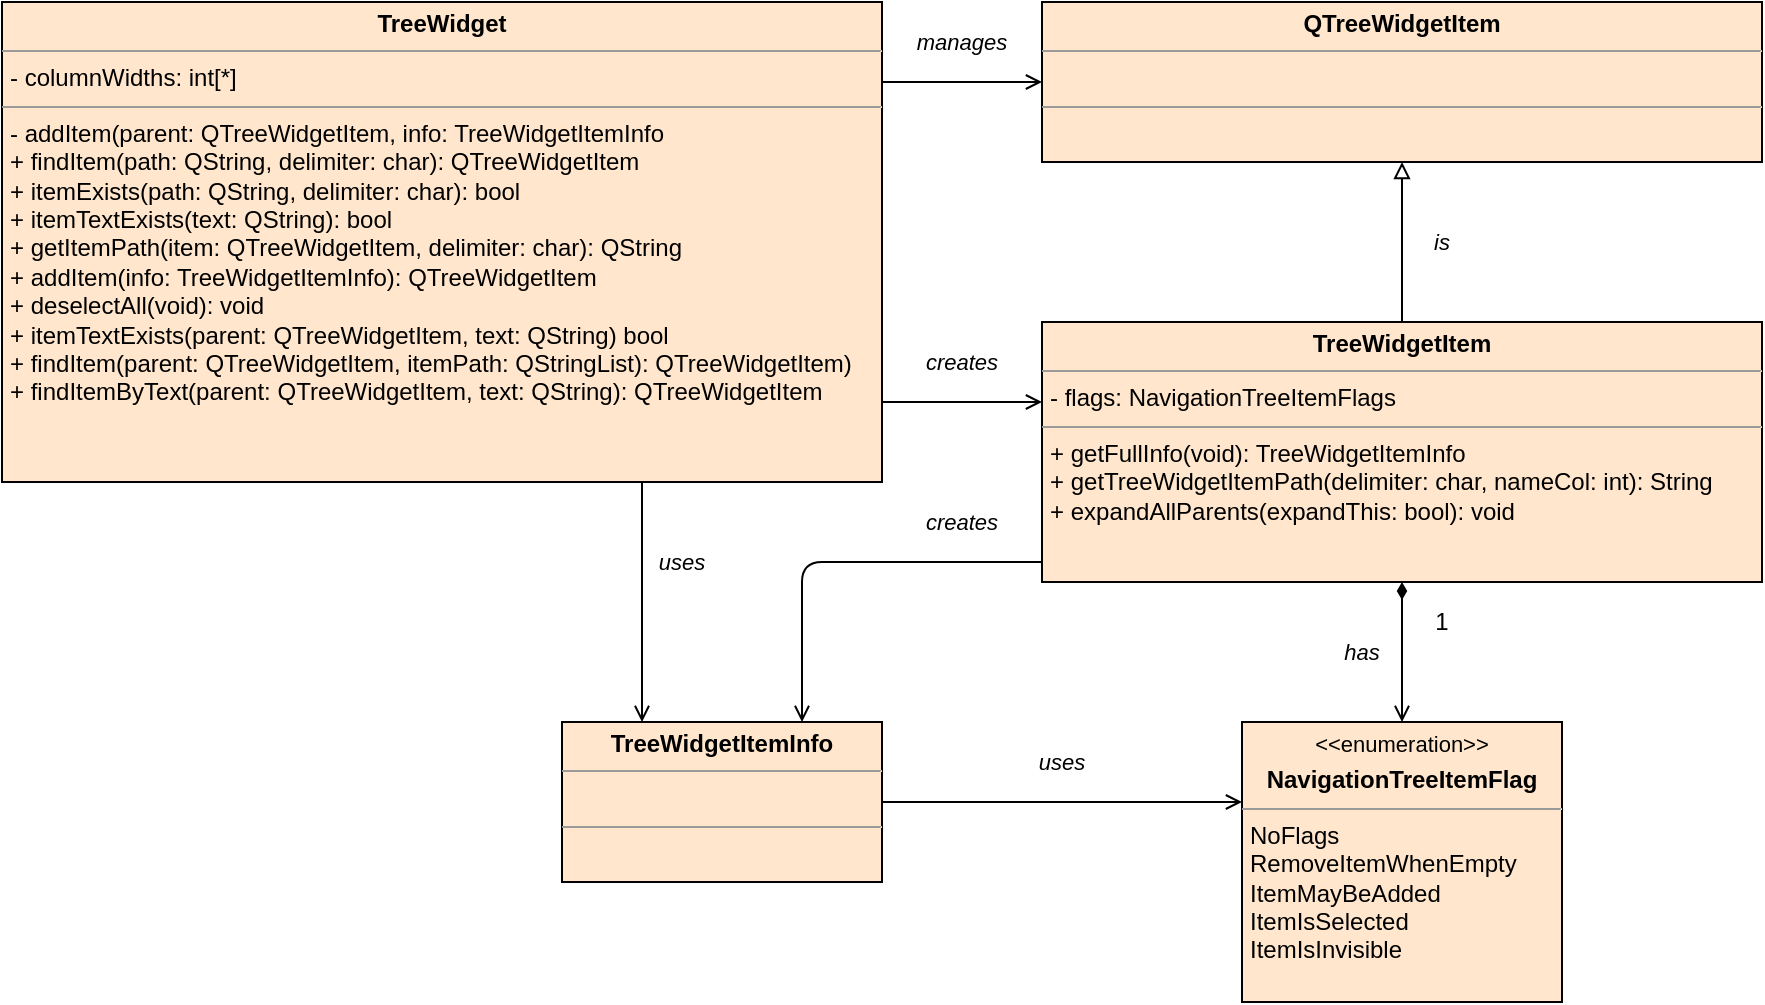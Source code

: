 <mxfile version="26.0.16">
  <diagram name="Page-1" id="_MKTxIS3bkG_bCggun3c">
    <mxGraphModel dx="2954" dy="1204" grid="1" gridSize="10" guides="1" tooltips="1" connect="1" arrows="1" fold="1" page="1" pageScale="1" pageWidth="1654" pageHeight="1169" math="0" shadow="0">
      <root>
        <mxCell id="0" />
        <mxCell id="1" parent="0" />
        <mxCell id="gNSWMHWRMmLLU9wpzko7-1" style="edgeStyle=orthogonalEdgeStyle;rounded=1;orthogonalLoop=1;jettySize=auto;html=1;curved=0;endArrow=block;endFill=0;" edge="1" parent="1" source="gNSWMHWRMmLLU9wpzko7-4" target="gNSWMHWRMmLLU9wpzko7-9">
          <mxGeometry relative="1" as="geometry" />
        </mxCell>
        <mxCell id="gNSWMHWRMmLLU9wpzko7-2" style="edgeStyle=orthogonalEdgeStyle;rounded=1;orthogonalLoop=1;jettySize=auto;html=1;curved=0;endArrow=open;endFill=0;startArrow=none;startFill=0;" edge="1" parent="1" source="gNSWMHWRMmLLU9wpzko7-4" target="gNSWMHWRMmLLU9wpzko7-13">
          <mxGeometry relative="1" as="geometry">
            <Array as="points">
              <mxPoint x="440" y="320" />
            </Array>
          </mxGeometry>
        </mxCell>
        <mxCell id="gNSWMHWRMmLLU9wpzko7-3" style="edgeStyle=orthogonalEdgeStyle;rounded=0;orthogonalLoop=1;jettySize=auto;html=1;endArrow=open;endFill=0;startArrow=diamondThin;startFill=1;" edge="1" parent="1" source="gNSWMHWRMmLLU9wpzko7-4" target="gNSWMHWRMmLLU9wpzko7-17">
          <mxGeometry relative="1" as="geometry" />
        </mxCell>
        <mxCell id="gNSWMHWRMmLLU9wpzko7-4" value="&lt;p style=&quot;margin:0px;margin-top:4px;text-align:center;&quot;&gt;&lt;b&gt;TreeWidgetItem&lt;/b&gt;&lt;/p&gt;&lt;hr size=&quot;1&quot;&gt;&lt;p style=&quot;margin:0px;margin-left:4px;&quot;&gt;- flags:&amp;nbsp;NavigationTreeItemFlags&lt;/p&gt;&lt;hr size=&quot;1&quot;&gt;&lt;p style=&quot;margin:0px;margin-left:4px;&quot;&gt;+ getFullInfo(void): TreeWidgetItemInfo&lt;/p&gt;&lt;p style=&quot;margin:0px;margin-left:4px;&quot;&gt;+ getTreeWidgetItemPath(delimiter: char, nameCol: int): String&lt;/p&gt;&lt;p style=&quot;margin:0px;margin-left:4px;&quot;&gt;+ expandAllParents(expandThis: bool): void&lt;/p&gt;" style="verticalAlign=top;align=left;overflow=fill;fontSize=12;fontFamily=Helvetica;html=1;fillColor=#ffe6cc;strokeColor=#000000;" vertex="1" parent="1">
          <mxGeometry x="560" y="200" width="360" height="130" as="geometry" />
        </mxCell>
        <mxCell id="gNSWMHWRMmLLU9wpzko7-5" style="edgeStyle=orthogonalEdgeStyle;rounded=0;orthogonalLoop=1;jettySize=auto;html=1;endArrow=open;endFill=0;" edge="1" parent="1" source="gNSWMHWRMmLLU9wpzko7-8" target="gNSWMHWRMmLLU9wpzko7-9">
          <mxGeometry relative="1" as="geometry">
            <Array as="points">
              <mxPoint x="520" y="80" />
              <mxPoint x="520" y="80" />
            </Array>
          </mxGeometry>
        </mxCell>
        <mxCell id="gNSWMHWRMmLLU9wpzko7-6" style="edgeStyle=orthogonalEdgeStyle;rounded=1;orthogonalLoop=1;jettySize=auto;html=1;curved=0;endArrow=open;endFill=0;" edge="1" parent="1" source="gNSWMHWRMmLLU9wpzko7-8" target="gNSWMHWRMmLLU9wpzko7-4">
          <mxGeometry relative="1" as="geometry">
            <Array as="points">
              <mxPoint x="520" y="240" />
              <mxPoint x="520" y="240" />
            </Array>
          </mxGeometry>
        </mxCell>
        <mxCell id="gNSWMHWRMmLLU9wpzko7-7" style="edgeStyle=orthogonalEdgeStyle;rounded=1;orthogonalLoop=1;jettySize=auto;html=1;curved=0;endArrow=open;endFill=0;" edge="1" parent="1" source="gNSWMHWRMmLLU9wpzko7-8" target="gNSWMHWRMmLLU9wpzko7-13">
          <mxGeometry relative="1" as="geometry">
            <Array as="points">
              <mxPoint x="360" y="320" />
              <mxPoint x="360" y="320" />
            </Array>
          </mxGeometry>
        </mxCell>
        <mxCell id="gNSWMHWRMmLLU9wpzko7-8" value="&lt;p style=&quot;margin:0px;margin-top:4px;text-align:center;&quot;&gt;&lt;b&gt;TreeWidget&lt;/b&gt;&lt;/p&gt;&lt;hr size=&quot;1&quot;&gt;&lt;p style=&quot;margin:0px;margin-left:4px;&quot;&gt;- columnWidths: int[*]&lt;/p&gt;&lt;hr size=&quot;1&quot;&gt;&lt;p style=&quot;margin:0px;margin-left:4px;&quot;&gt;- addItem(parent: QTreeWidgetItem, info: TreeWidgetItemInfo&lt;/p&gt;&lt;p style=&quot;margin:0px;margin-left:4px;&quot;&gt;+&amp;nbsp;findItem(path: QString, delimiter: char): QTreeWidgetItem&lt;/p&gt;&lt;p style=&quot;margin:0px;margin-left:4px;&quot;&gt;+ itemExists(path: QString, delimiter: char): bool&lt;/p&gt;&lt;p style=&quot;margin:0px;margin-left:4px;&quot;&gt;+ itemTextExists(text: QString): bool&lt;/p&gt;&lt;p style=&quot;margin:0px;margin-left:4px;&quot;&gt;+ getItemPath(item: QTreeWidgetItem, delimiter: char): QString&lt;/p&gt;&lt;p style=&quot;margin:0px;margin-left:4px;&quot;&gt;+ addItem(info: TreeWidgetItemInfo): QTreeWidgetItem&lt;/p&gt;&lt;p style=&quot;margin:0px;margin-left:4px;&quot;&gt;+ deselectAll(void): void&lt;/p&gt;&lt;p style=&quot;margin:0px;margin-left:4px;&quot;&gt;+ itemTextExists(parent: QTreeWidgetItem, text: QString) bool&lt;/p&gt;&lt;p style=&quot;margin:0px;margin-left:4px;&quot;&gt;+ findItem(parent: QTreeWidgetItem, itemPath: QStringList): QTreeWidgetItem)&lt;/p&gt;&lt;p style=&quot;margin:0px;margin-left:4px;&quot;&gt;+ findItemByText(parent: QTreeWidgetItem, text: QString): QTreeWidgetItem&lt;/p&gt;" style="verticalAlign=top;align=left;overflow=fill;fontSize=12;fontFamily=Helvetica;html=1;fillColor=#ffe6cc;strokeColor=#000000;" vertex="1" parent="1">
          <mxGeometry x="40" y="40" width="440" height="240" as="geometry" />
        </mxCell>
        <mxCell id="gNSWMHWRMmLLU9wpzko7-9" value="&lt;p style=&quot;margin:0px;margin-top:4px;text-align:center;&quot;&gt;&lt;b&gt;QTreeWidgetItem&lt;/b&gt;&lt;/p&gt;&lt;hr size=&quot;1&quot;&gt;&lt;p style=&quot;margin:0px;margin-left:4px;&quot;&gt;&lt;br&gt;&lt;/p&gt;&lt;hr size=&quot;1&quot;&gt;&lt;p style=&quot;margin:0px;margin-left:4px;&quot;&gt;&amp;nbsp;&lt;/p&gt;" style="verticalAlign=top;align=left;overflow=fill;fontSize=12;fontFamily=Helvetica;html=1;fillColor=#ffe6cc;strokeColor=#000000;" vertex="1" parent="1">
          <mxGeometry x="560" y="40" width="360" height="80" as="geometry" />
        </mxCell>
        <mxCell id="gNSWMHWRMmLLU9wpzko7-10" value="manages" style="text;html=1;align=center;verticalAlign=middle;whiteSpace=wrap;rounded=0;fontStyle=2;fontSize=11;connectable=0;allowArrows=0;" vertex="1" parent="1">
          <mxGeometry x="500" y="40" width="40" height="40" as="geometry" />
        </mxCell>
        <mxCell id="gNSWMHWRMmLLU9wpzko7-11" value="creates" style="text;html=1;align=center;verticalAlign=middle;whiteSpace=wrap;rounded=0;fontStyle=2;fontSize=11;connectable=0;allowArrows=0;" vertex="1" parent="1">
          <mxGeometry x="500" y="200" width="40" height="40" as="geometry" />
        </mxCell>
        <mxCell id="gNSWMHWRMmLLU9wpzko7-12" style="edgeStyle=orthogonalEdgeStyle;rounded=0;orthogonalLoop=1;jettySize=auto;html=1;endArrow=open;endFill=0;" edge="1" parent="1" source="gNSWMHWRMmLLU9wpzko7-13" target="gNSWMHWRMmLLU9wpzko7-17">
          <mxGeometry relative="1" as="geometry">
            <Array as="points">
              <mxPoint x="620" y="440" />
              <mxPoint x="620" y="440" />
            </Array>
          </mxGeometry>
        </mxCell>
        <mxCell id="gNSWMHWRMmLLU9wpzko7-13" value="&lt;p style=&quot;margin:0px;margin-top:4px;text-align:center;&quot;&gt;&lt;b&gt;TreeWidgetItemInfo&lt;/b&gt;&lt;/p&gt;&lt;hr size=&quot;1&quot;&gt;&lt;p style=&quot;margin:0px;margin-left:4px;&quot;&gt;&lt;br&gt;&lt;/p&gt;&lt;hr size=&quot;1&quot;&gt;&lt;p style=&quot;margin:0px;margin-left:4px;&quot;&gt;&amp;nbsp;&lt;/p&gt;" style="verticalAlign=top;align=left;overflow=fill;fontSize=12;fontFamily=Helvetica;html=1;fillColor=#ffe6cc;strokeColor=#000000;" vertex="1" parent="1">
          <mxGeometry x="320" y="400" width="160" height="80" as="geometry" />
        </mxCell>
        <mxCell id="gNSWMHWRMmLLU9wpzko7-14" value="uses" style="text;html=1;align=center;verticalAlign=middle;whiteSpace=wrap;rounded=0;fontStyle=2;fontSize=11;connectable=0;allowArrows=0;" vertex="1" parent="1">
          <mxGeometry x="360" y="300" width="40" height="40" as="geometry" />
        </mxCell>
        <mxCell id="gNSWMHWRMmLLU9wpzko7-15" value="is" style="text;html=1;align=center;verticalAlign=middle;whiteSpace=wrap;rounded=0;fontStyle=2;fontSize=11;connectable=0;allowArrows=0;" vertex="1" parent="1">
          <mxGeometry x="740" y="140" width="40" height="40" as="geometry" />
        </mxCell>
        <mxCell id="gNSWMHWRMmLLU9wpzko7-16" value="creates" style="text;html=1;align=center;verticalAlign=middle;whiteSpace=wrap;rounded=0;fontStyle=2;fontSize=11;connectable=0;allowArrows=0;" vertex="1" parent="1">
          <mxGeometry x="500" y="280" width="40" height="40" as="geometry" />
        </mxCell>
        <mxCell id="gNSWMHWRMmLLU9wpzko7-17" value="&lt;p style=&quot;margin:0px;margin-top:4px;text-align:center;&quot;&gt;&lt;span style=&quot;background-color: initial;&quot;&gt;&lt;font style=&quot;font-size: 11px;&quot;&gt;&amp;lt;&amp;lt;enumeration&amp;gt;&amp;gt;&lt;/font&gt;&lt;/span&gt;&lt;/p&gt;&lt;p style=&quot;margin:0px;margin-top:4px;text-align:center;&quot;&gt;&lt;b&gt;NavigationTreeItemFlag&lt;/b&gt;&lt;/p&gt;&lt;hr size=&quot;1&quot;&gt;&lt;p style=&quot;margin:0px;margin-left:4px;&quot;&gt;NoFlags&lt;/p&gt;&lt;p style=&quot;margin:0px;margin-left:4px;&quot;&gt;RemoveItemWhenEmpty&lt;/p&gt;&lt;p style=&quot;margin:0px;margin-left:4px;&quot;&gt;ItemMayBeAdded&lt;/p&gt;&lt;p style=&quot;margin:0px;margin-left:4px;&quot;&gt;ItemIsSelected&lt;/p&gt;&lt;p style=&quot;margin:0px;margin-left:4px;&quot;&gt;ItemIsInvisible&lt;/p&gt;" style="verticalAlign=top;align=left;overflow=fill;fontSize=12;fontFamily=Helvetica;html=1;fillColor=#ffe6cc;strokeColor=#000000;rounded=0;fontColor=default;" vertex="1" parent="1">
          <mxGeometry x="660" y="400" width="160" height="140" as="geometry" />
        </mxCell>
        <mxCell id="gNSWMHWRMmLLU9wpzko7-18" value="uses" style="text;html=1;align=center;verticalAlign=middle;whiteSpace=wrap;rounded=0;fontStyle=2;fontSize=11;connectable=0;allowArrows=0;" vertex="1" parent="1">
          <mxGeometry x="550" y="400" width="40" height="40" as="geometry" />
        </mxCell>
        <mxCell id="gNSWMHWRMmLLU9wpzko7-19" value="has" style="text;html=1;align=center;verticalAlign=middle;whiteSpace=wrap;rounded=0;fontStyle=2;fontSize=11;connectable=0;allowArrows=0;" vertex="1" parent="1">
          <mxGeometry x="700" y="344.5" width="40" height="40" as="geometry" />
        </mxCell>
        <mxCell id="gNSWMHWRMmLLU9wpzko7-20" value="1" style="text;html=1;align=center;verticalAlign=middle;whiteSpace=wrap;rounded=0;connectable=0;allowArrows=0;" vertex="1" parent="1">
          <mxGeometry x="740" y="330" width="40" height="40" as="geometry" />
        </mxCell>
      </root>
    </mxGraphModel>
  </diagram>
</mxfile>
